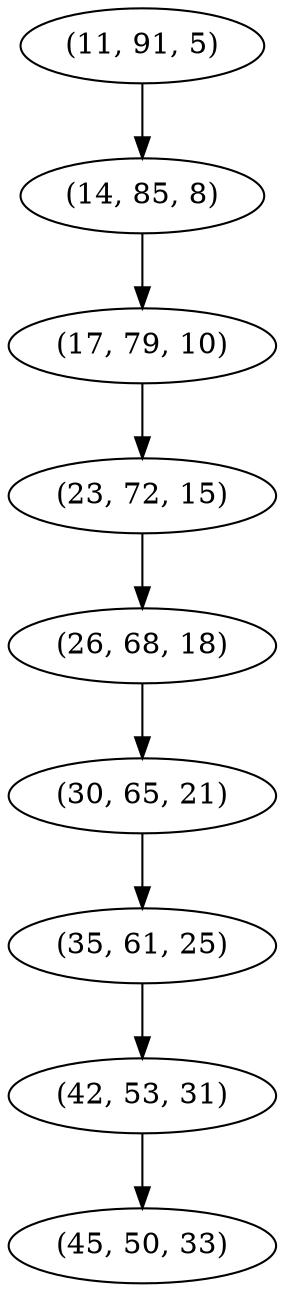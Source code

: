 digraph tree {
    "(11, 91, 5)";
    "(14, 85, 8)";
    "(17, 79, 10)";
    "(23, 72, 15)";
    "(26, 68, 18)";
    "(30, 65, 21)";
    "(35, 61, 25)";
    "(42, 53, 31)";
    "(45, 50, 33)";
    "(11, 91, 5)" -> "(14, 85, 8)";
    "(14, 85, 8)" -> "(17, 79, 10)";
    "(17, 79, 10)" -> "(23, 72, 15)";
    "(23, 72, 15)" -> "(26, 68, 18)";
    "(26, 68, 18)" -> "(30, 65, 21)";
    "(30, 65, 21)" -> "(35, 61, 25)";
    "(35, 61, 25)" -> "(42, 53, 31)";
    "(42, 53, 31)" -> "(45, 50, 33)";
}
